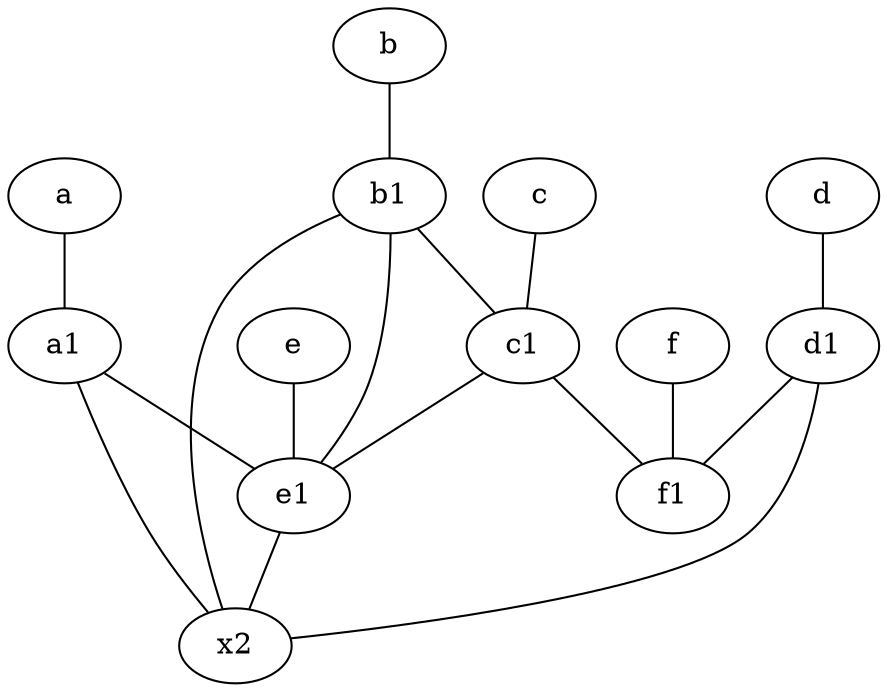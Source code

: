 graph {
	node [labelfontsize=50]
	c [labelfontsize=50 pos="4.5,2!"]
	a [labelfontsize=50 pos="8,2!"]
	e [labelfontsize=50 pos="7,9!"]
	a1 [labelfontsize=50 pos="8,3!"]
	c1 [labelfontsize=50 pos="4.5,3!"]
	f [labelfontsize=50 pos="3,9!"]
	x2 [labelfontsize=50]
	b [labelfontsize=50 pos="10,4!"]
	f1 [labelfontsize=50 pos="3,8!"]
	d1 [labelfontsize=50 pos="3,5!"]
	b1 [labelfontsize=50 pos="9,4!"]
	d [labelfontsize=50 pos="2,5!"]
	e1 [labelfontsize=50 pos="7,7!"]
	c1 -- e1
	d1 -- f1
	a1 -- e1
	d1 -- x2
	b1 -- x2
	a -- a1
	a1 -- x2
	d -- d1
	c1 -- f1
	b1 -- e1
	b -- b1
	e1 -- x2
	b1 -- c1
	c -- c1
	f -- f1
	e -- e1
}
